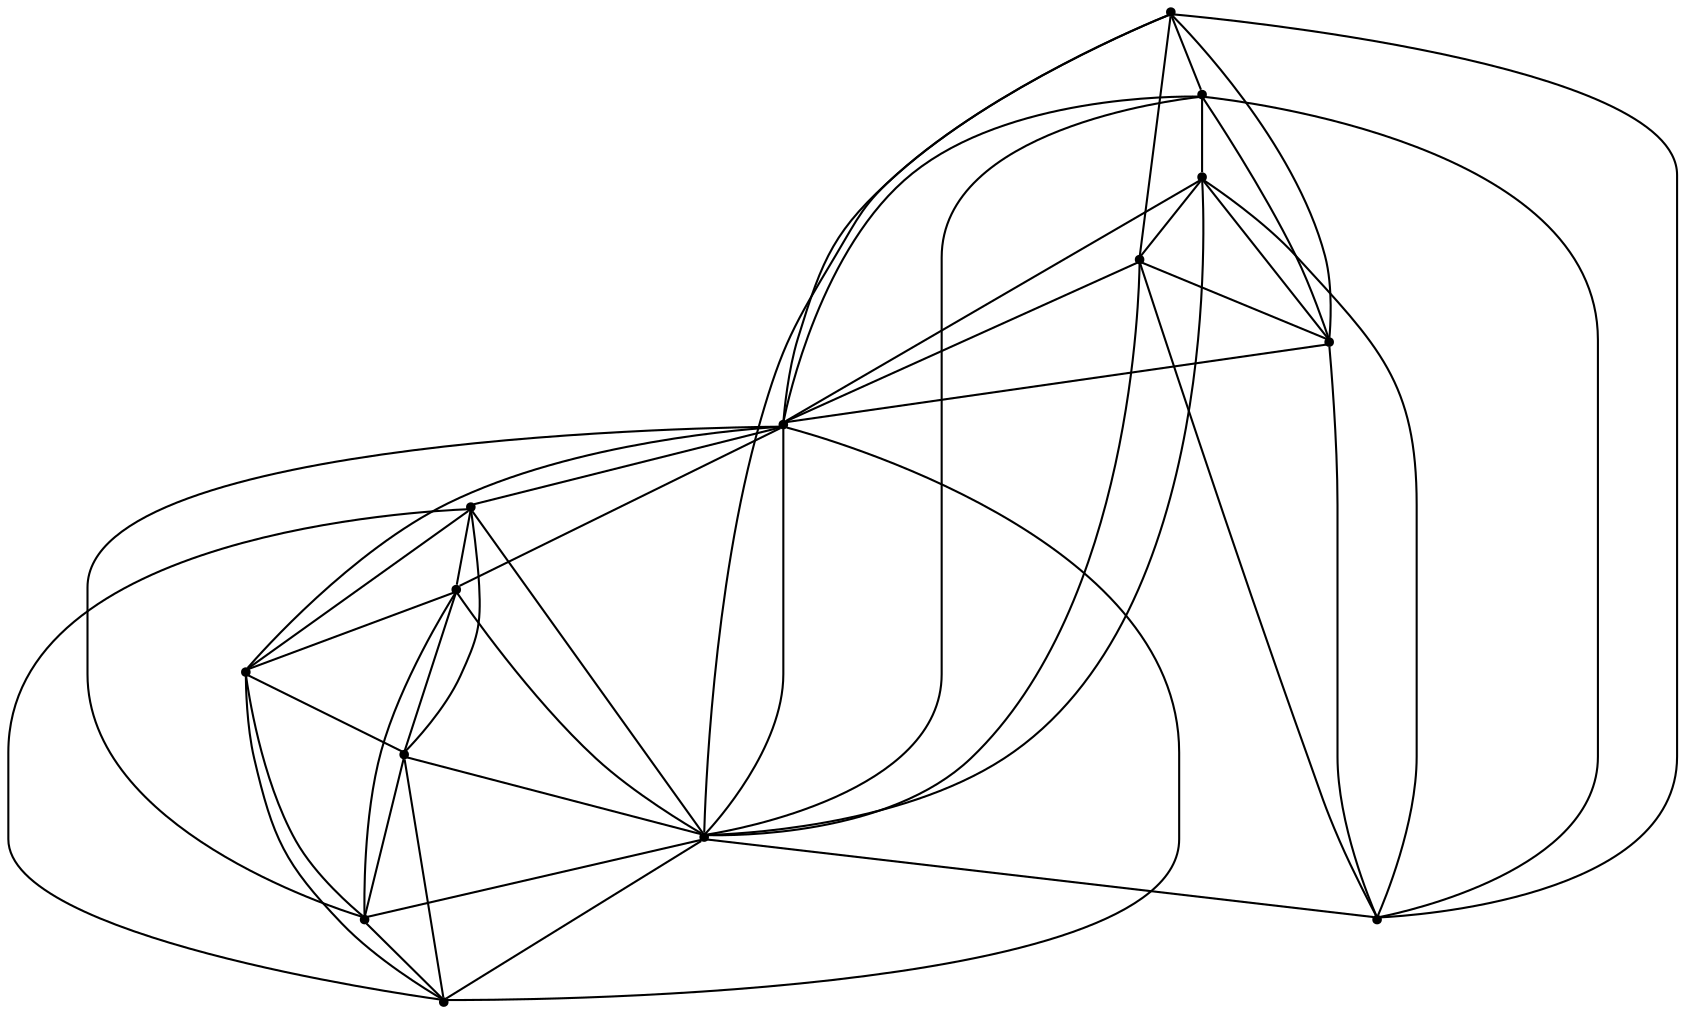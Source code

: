 graph {
  node [shape=point,comment="{\"directed\":false,\"doi\":\"10.1007/978-3-319-50106-2_22\",\"figure\":\"6 (3)\"}"]

  v0 [pos="1025.6633727102264,333.1838448503772"]
  v1 [pos="1025.6633727102264,375.857787163012"]
  v2 [pos="993.6583046681885,333.1838448503772"]
  v3 [pos="993.6583046681886,375.857787163012"]
  v4 [pos="886.9746173512267,333.1838448503772"]
  v5 [pos="886.9746173512267,375.85778716301195"]
  v6 [pos="854.9736825563391,333.1838448503772"]
  v7 [pos="854.9736825563391,375.85778716301195"]
  v8 [pos="940.3164610097076,461.2035892931246"]
  v9 [pos="1009.6608386892076,343.84878740480997"]
  v10 [pos="1009.6608386892076,365.18956189674793"]
  v11 [pos="940.3164610097076,247.8347600084333"]
  v12 [pos="870.9762165773582,343.84878740480997"]
  v13 [pos="870.9762165773582,365.18956189674793"]

  v0 -- v8 [id="-1",pos="1025.6633727102264,333.1838448503772 1032.7769454096733,333.18062572618425 1039.8905816975378,333.18062572618425 1043.4411681765355,347.40772393729173 1047.0042179854022,361.62649216777146 1047.0042179854022,390.0806567961672 1029.2180924363747,411.4171391225145 1011.440233381648,432.7535896550427 975.8803820250441,446.9723578855224 958.0983897231671,454.09007198139 940.3164610097076,461.2035892931246 940.3164610097076,461.2035892931246 940.3164610097076,461.2035892931246"]
  v1 -- v11 [id="-2",pos="1025.6633727102264,375.857787163012 1032.7769454096733,375.8535585850597 1039.8905816975378,375.8535585850597 1043.4411681765355,361.6264603739523 1047.0042179854022,347.40772393729173 1047.0042179854022,318.95352751507676 1029.2180924363747,297.61704518872943 1011.440233381648,276.2805946562013 975.8803820250441,262.06182642572156 958.0983897231671,254.94411232985397 940.3164610097076,247.8347600084333 940.3164610097076,247.8347600084333 940.3164610097076,247.8347600084333"]
  v2 -- v8 [id="-3",pos="993.6583046681885,333.1838448503772 986.5488016274745,333.18062572618425 979.4351653396101,333.18062572618425 974.1009873326037,347.40772393729173 968.7668093255974,361.62649216777146 965.2120895994492,390.0806567961672 959.8779115924428,411.4171391225145 954.5395367498685,432.7535896550427 947.425900462004,446.9723578855224 943.8753139830062,454.09007198139 940.3164610097076,461.2035892931246 940.3164610097076,461.2035892931246 940.3164610097076,461.2035892931246"]
  v3 -- v11 [id="-4",pos="993.6583046681886,375.857787163012 986.5488016274745,375.85359037887895 979.4351653396101,375.85359037887895 974.1009873326037,361.62649216777146 968.7668093255974,347.40772393729173 965.2120895994492,318.953559308896 959.8779115924428,297.6170769825486 954.5437335854366,276.28062645002046 947.430097297572,262.06185821954074 943.8753775714239,254.94414412367314 940.3164610097076,247.8347600084333 940.3164610097076,247.8347600084333 940.3164610097076,247.8347600084333"]
  v7 -- v13 [id="-5",pos="854.9736825563391,375.85778716301195 870.9762165773582,365.18956189674793 870.9762165773582,365.18956189674793 870.9762165773582,365.18956189674793"]
  v6 -- v13 [id="-6",pos="854.9736825563391,333.1838448503772 870.9762165773582,365.18956189674793 870.9762165773582,365.18956189674793 870.9762165773582,365.18956189674793"]
  v6 -- v11 [id="-7",pos="854.9736825563391,333.1838448503772 940.3164610097076,247.8347600084333 940.3164610097076,247.8347600084333 940.3164610097076,247.8347600084333"]
  v7 -- v6 [id="-9",pos="854.9736825563391,375.85778716301195 854.9736825563391,333.1838448503772 854.9736825563391,333.1838448503772 854.9736825563391,333.1838448503772"]
  v4 -- v8 [id="-10",pos="886.9746173512267,333.1838448503772 892.312992193801,333.18475892267895 897.6471702008074,333.18475892267895 902.9771513722457,347.41185713378644 908.31552621482,361.6306253642661 913.645570974676,390.0847899926619 919.8715129514777,411.42127231900923 926.0933852695468,432.7577228515374 933.2070215574113,446.9764910820171 936.7617412835594,454.09420517788476 940.3164610097076,461.2035892931246 940.3164610097076,461.2035892931246 940.3164610097076,461.2035892931246"]
  v5 -- v11 [id="-11",pos="886.9746173512267,375.85778716301195 894.0882536390911,375.8577235753736 901.2018899269556,375.8577235753736 906.5360679339619,361.6306253642661 911.8702459409683,347.41185713378644 915.4249656671165,318.95769250539064 920.7591436741228,297.6212101790433 926.093321681129,276.28475964651517 933.2069579689936,262.06599141603544 936.7617412835594,254.94827732016785 940.3164610097076,247.8347600084333 940.3164610097076,247.8347600084333 940.3164610097076,247.8347600084333"]
  v13 -- v8 [id="-12",pos="870.9762165773582,365.18956189674793 940.3164610097076,461.2035892931246 940.3164610097076,461.2035892931246 940.3164610097076,461.2035892931246"]
  v13 -- v5 [id="-13",pos="870.9762165773582,365.18956189674793 886.9746173512267,375.85778716301195 886.9746173512267,375.85778716301195 886.9746173512267,375.85778716301195"]
  v12 -- v4 [id="-14",pos="870.9762165773582,343.84878740480997 886.9746173512267,333.1838448503772 886.9746173512267,333.1838448503772 886.9746173512267,333.1838448503772"]
  v12 -- v6 [id="-15",pos="870.9762165773582,343.84878740480997 854.9736825563391,333.1838448503772 854.9736825563391,333.1838448503772 854.9736825563391,333.1838448503772"]
  v12 -- v7 [id="-16",pos="870.9762165773582,343.84878740480997 854.9736825563391,375.85778716301195 854.9736825563391,375.85778716301195 854.9736825563391,375.85778716301195"]
  v12 -- v11 [id="-17",pos="870.9762165773582,343.84878740480997 940.3164610097076,247.8347600084333 940.3164610097076,247.8347600084333 940.3164610097076,247.8347600084333"]
  v12 -- v5 [id="-18",pos="870.9762165773582,343.84878740480997 886.9746173512267,375.85778716301195 886.9746173512267,375.85778716301195 886.9746173512267,375.85778716301195"]
  v5 -- v7 [id="-19",pos="886.9746173512267,375.85778716301195 854.9736825563391,375.85778716301195 854.9736825563391,375.85778716301195 854.9736825563391,375.85778716301195"]
  v5 -- v8 [id="-20",pos="886.9746173512267,375.85778716301195 940.3164610097076,461.2035892931246 940.3164610097076,461.2035892931246 940.3164610097076,461.2035892931246"]
  v4 -- v6 [id="-22",pos="886.9746173512267,333.1838448503772 854.9736825563391,333.1838448503772 854.9736825563391,333.1838448503772 854.9736825563391,333.1838448503772"]
  v4 -- v5 [id="-23",pos="886.9746173512267,333.1838448503772 886.9746173512267,375.85778716301195 886.9746173512267,375.85778716301195 886.9746173512267,375.85778716301195"]
  v11 -- v8 [id="-25",pos="940.3164610097076,247.8347600084333 911.8702459409683,247.83889320492796 911.8702459409683,247.83889320492796 911.8702459409683,247.83889320492796 883.4198976250785,247.83889320492796 826.5233342404493,247.83889320492796 798.0729859245596,265.6165025864319 769.6225740202522,283.4024419485636 769.6225740202522,318.95766071157146 769.6225740202522,354.5212412490263 769.6225740202522,390.0847899926619 769.6225740202522,425.64004054948896 798.0729859245596,443.42597991162063 826.5233342404493,461.2035892931246 883.4198976250785,461.2035892931246 911.8702459409683,461.2035892931246 940.3164610097076,461.2035892931246 940.3164610097076,461.2035892931246 940.3164610097076,461.2035892931246"]
  v8 -- v6 [id="-26",pos="940.3164610097076,461.2035892931246 922.5386019549809,454.09423697170394 922.5386019549809,454.09423697170394 922.5386019549809,454.09423697170394 904.7566096531039,446.9765228758363 869.1967582965,432.75775464535656 851.4147659946228,411.4213041128284 833.6327736927458,390.0848217864811 833.6327736927458,361.6306253642661 837.1916902544621,347.4118889276056 840.7464099806102,333.1847907164981 847.8600462684747,333.1847907164981 854.9736825563391,333.1838448503772"]
  v8 -- v7 [id="-27",pos="940.3164610097076,461.2035892931246 854.9736825563391,375.85778716301195 854.9736825563391,375.85778716301195 854.9736825563391,375.85778716301195"]
  v11 -- v9 [id="-29",pos="940.3164610097076,247.8347600084333 1009.6608386892076,343.84878740480997 1009.6608386892076,343.84878740480997 1009.6608386892076,343.84878740480997"]
  v13 -- v12 [id="-30",pos="870.9762165773582,365.18956189674793 870.9762165773582,343.84878740480997 870.9762165773582,343.84878740480997 870.9762165773582,343.84878740480997"]
  v11 -- v4 [id="-31",pos="940.3164610097076,247.8347600084333 886.9746173512267,333.1838448503772 886.9746173512267,333.1838448503772 886.9746173512267,333.1838448503772"]
  v7 -- v11 [id="-32",pos="854.9736825563391,375.85778716301195 847.8600462684747,375.8577235753736 840.7464099806102,375.8577235753736 837.1916902544621,361.6306253642661 833.6327736927458,347.41185713378644 833.6327736927458,318.95769250539064 851.4147659946228,297.6212101790433 869.1967582965,276.28475964651517 904.7566096531039,262.06599141603544 922.5386019549809,254.94827732016785 940.3164610097076,247.8347600084333 940.3164610097076,247.8347600084333 940.3164610097076,247.8347600084333"]
  v11 -- v0 [id="-33",pos="940.3164610097076,247.8347600084333 1025.6633727102264,333.1838448503772 1025.6633727102264,333.1838448503772 1025.6633727102264,333.1838448503772"]
  v3 -- v2 [id="-34",pos="993.6583046681886,375.857787163012 993.6583046681885,333.1838448503772 993.6583046681885,333.1838448503772 993.6583046681885,333.1838448503772"]
  v2 -- v11 [id="-35",pos="993.6583046681885,333.1838448503772 940.3164610097076,247.8347600084333 940.3164610097076,247.8347600084333 940.3164610097076,247.8347600084333"]
  v3 -- v10 [id="-36",pos="993.6583046681886,375.857787163012 1009.6608386892076,365.18956189674793 1009.6608386892076,365.18956189674793 1009.6608386892076,365.18956189674793"]
  v2 -- v10 [id="-37",pos="993.6583046681885,333.1838448503772 1009.6608386892076,365.18956189674793 1009.6608386892076,365.18956189674793 1009.6608386892076,365.18956189674793"]
  v10 -- v8 [id="-39",pos="1009.6608386892076,365.18956189674793 940.3164610097076,461.2035892931246 940.3164610097076,461.2035892931246 940.3164610097076,461.2035892931246"]
  v10 -- v1 [id="-40",pos="1009.6608386892076,365.18956189674793 1025.6633727102264,375.857787163012 1025.6633727102264,375.857787163012 1025.6633727102264,375.857787163012"]
  v10 -- v0 [id="-41",pos="1009.6608386892076,365.18956189674793 1025.6633727102264,333.1838448503772 1025.6633727102264,333.1838448503772 1025.6633727102264,333.1838448503772"]
  v10 -- v9 [id="-42",pos="1009.6608386892076,365.18956189674793 1009.6608386892076,343.84878740480997 1009.6608386892076,343.84878740480997 1009.6608386892076,343.84878740480997"]
  v9 -- v1 [id="-43",pos="1009.6608386892076,343.84878740480997 1025.6633727102264,375.857787163012 1025.6633727102264,375.857787163012 1025.6633727102264,375.857787163012"]
  v9 -- v3 [id="-44",pos="1009.6608386892076,343.84878740480997 993.6583046681886,375.857787163012 993.6583046681886,375.857787163012 993.6583046681886,375.857787163012"]
  v9 -- v0 [id="-45",pos="1009.6608386892076,343.84878740480997 1025.6633727102264,333.1838448503772 1025.6633727102264,333.1838448503772 1025.6633727102264,333.1838448503772"]
  v9 -- v2 [id="-46",pos="1009.6608386892076,343.84878740480997 993.6583046681885,333.1838448503772 993.6583046681885,333.1838448503772 993.6583046681885,333.1838448503772"]
  v8 -- v3 [id="-48",pos="940.3164610097076,461.2035892931246 993.6583046681886,375.857787163012 993.6583046681886,375.857787163012 993.6583046681886,375.857787163012"]
  v13 -- v4 [id="-49",pos="870.9762165773582,365.18956189674793 886.9746173512267,333.1838448503772 886.9746173512267,333.1838448503772 886.9746173512267,333.1838448503772"]
  v1 -- v8 [id="-50",pos="1025.6633727102264,375.857787163012 940.3164610097076,461.2035892931246 940.3164610097076,461.2035892931246 940.3164610097076,461.2035892931246"]
  v0 -- v1 [id="-51",pos="1025.6633727102264,333.1838448503772 1025.6633727102264,375.857787163012 1025.6633727102264,375.857787163012 1025.6633727102264,375.857787163012"]
  v1 -- v3 [id="-52",pos="1025.6633727102264,375.857787163012 993.6583046681886,375.857787163012 993.6583046681886,375.857787163012 993.6583046681886,375.857787163012"]
  v0 -- v2 [id="-54",pos="1025.6633727102264,333.1838448503772 993.6583046681885,333.1838448503772 993.6583046681885,333.1838448503772 993.6583046681885,333.1838448503772"]
}